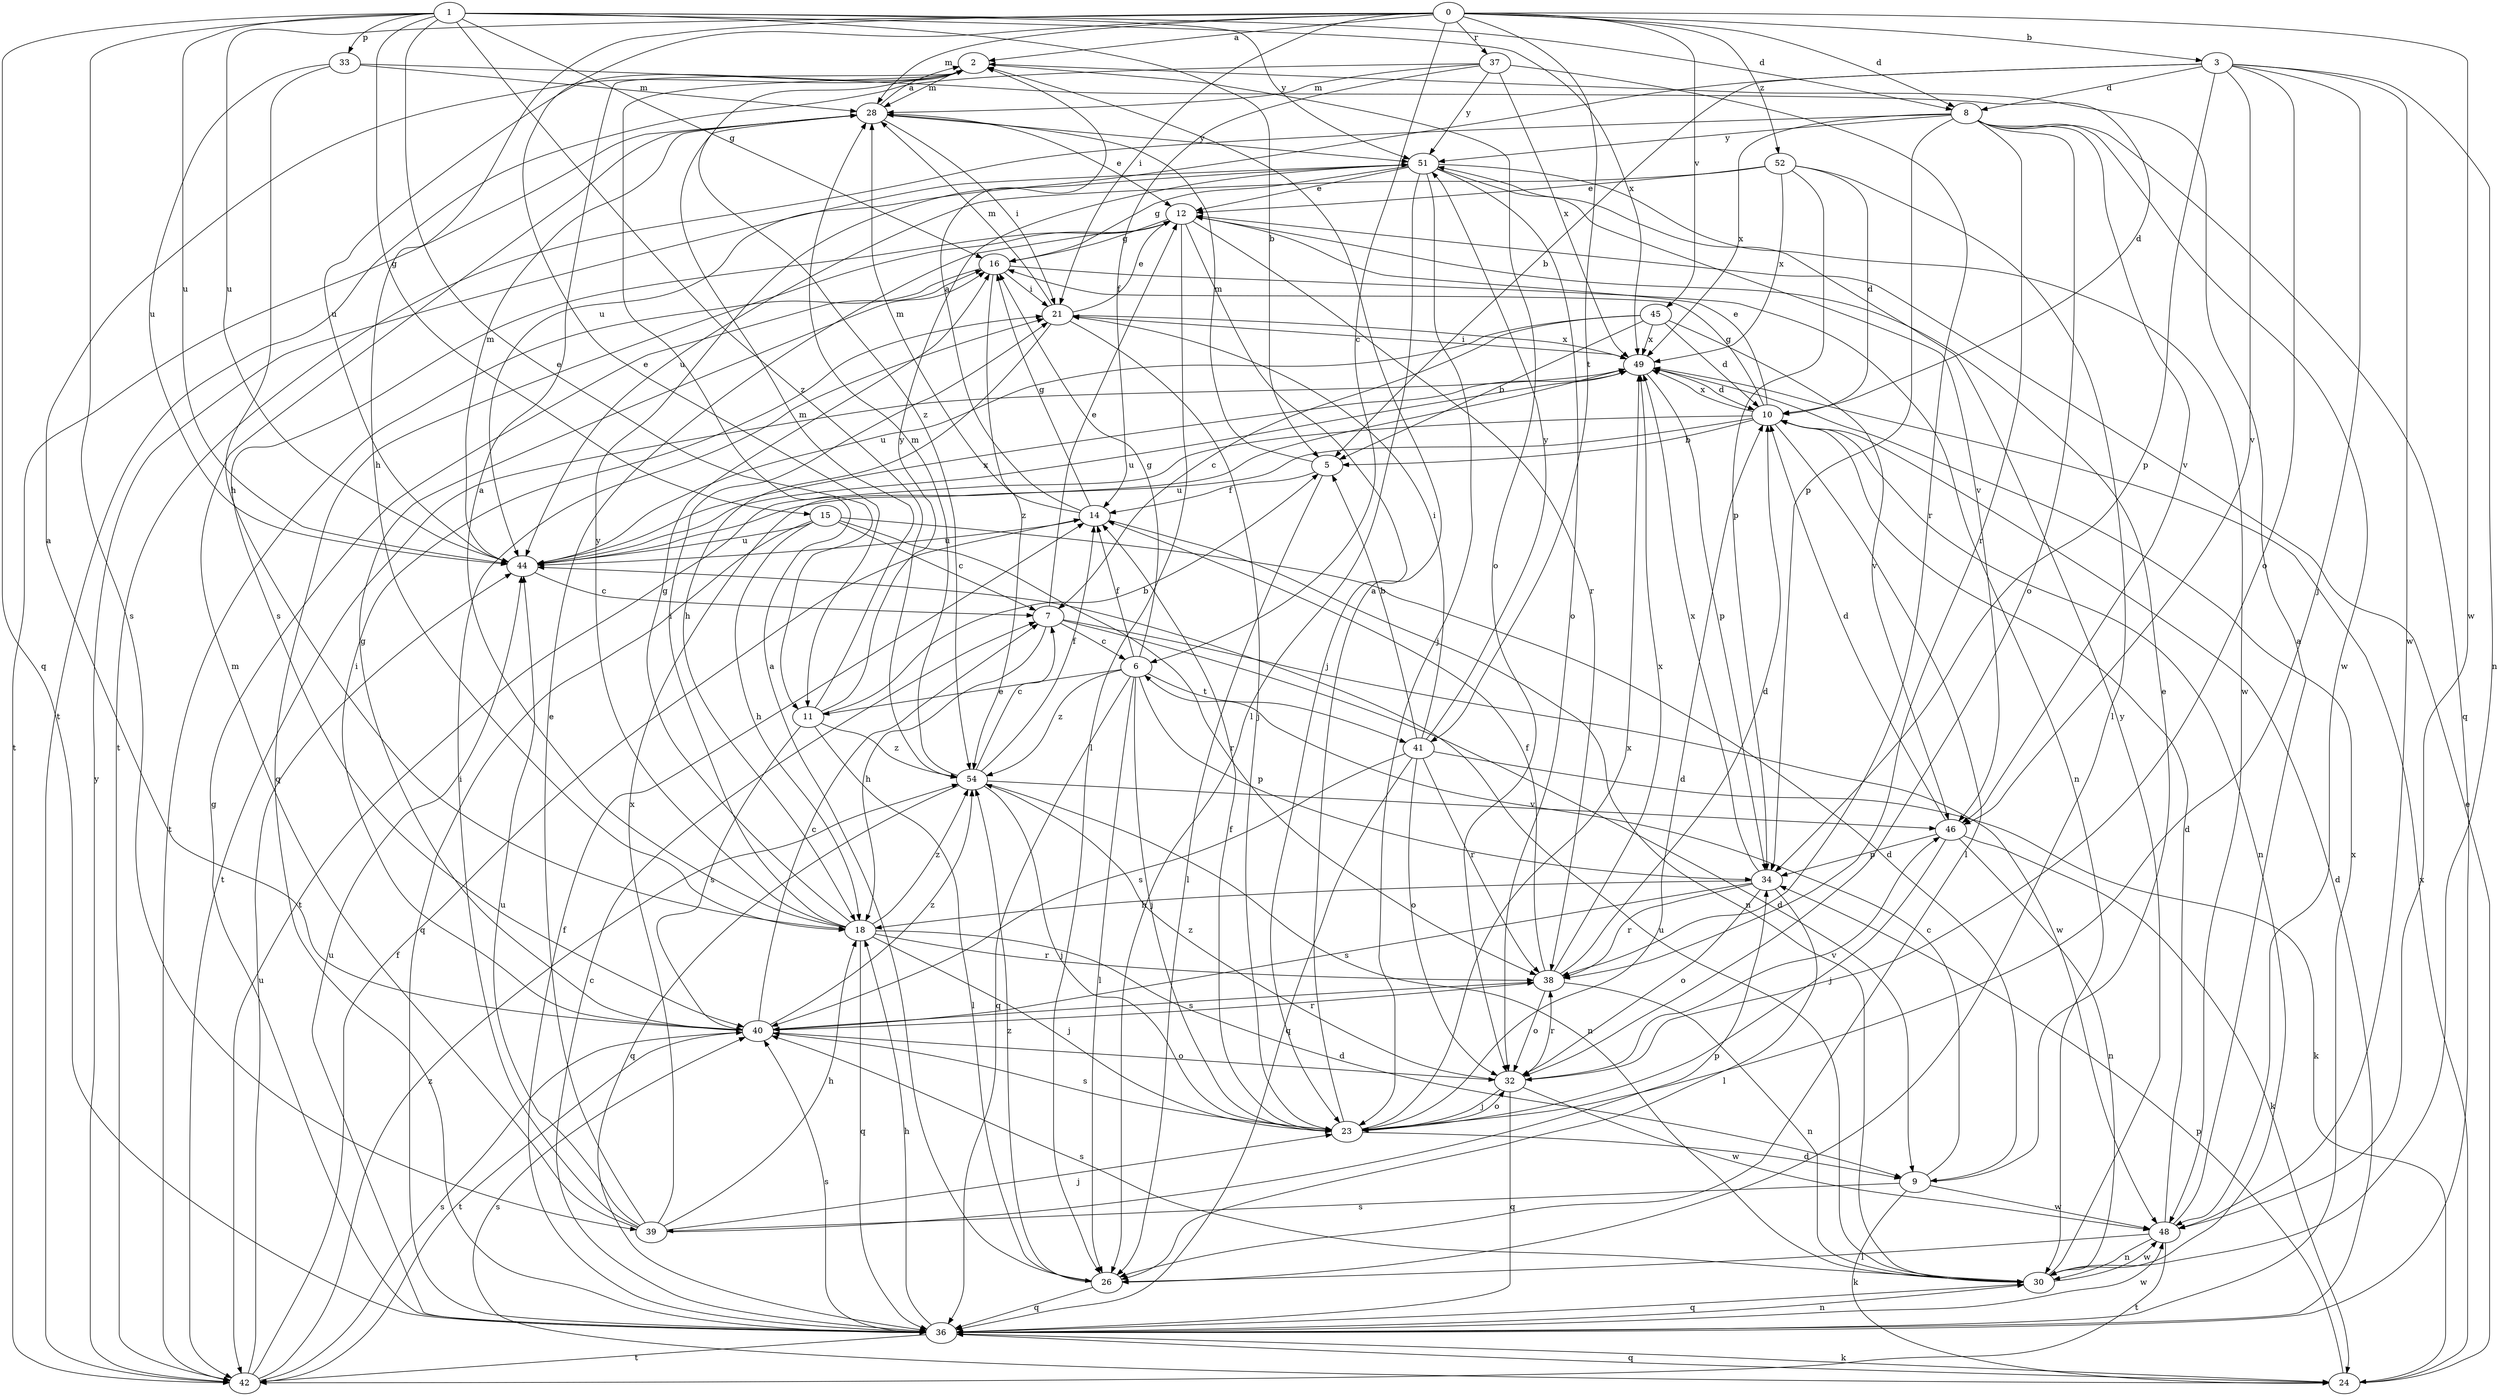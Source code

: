 strict digraph  {
0;
1;
2;
3;
5;
6;
7;
8;
9;
10;
11;
12;
14;
15;
16;
18;
21;
23;
24;
26;
28;
30;
32;
33;
34;
36;
37;
38;
39;
40;
41;
42;
44;
45;
46;
48;
49;
51;
52;
54;
0 -> 2  [label=a];
0 -> 3  [label=b];
0 -> 6  [label=c];
0 -> 8  [label=d];
0 -> 11  [label=e];
0 -> 18  [label=h];
0 -> 21  [label=i];
0 -> 28  [label=m];
0 -> 37  [label=r];
0 -> 41  [label=t];
0 -> 44  [label=u];
0 -> 45  [label=v];
0 -> 48  [label=w];
0 -> 52  [label=z];
1 -> 5  [label=b];
1 -> 8  [label=d];
1 -> 11  [label=e];
1 -> 15  [label=g];
1 -> 16  [label=g];
1 -> 33  [label=p];
1 -> 36  [label=q];
1 -> 39  [label=s];
1 -> 44  [label=u];
1 -> 49  [label=x];
1 -> 51  [label=y];
1 -> 54  [label=z];
2 -> 28  [label=m];
2 -> 32  [label=o];
2 -> 44  [label=u];
2 -> 54  [label=z];
3 -> 5  [label=b];
3 -> 8  [label=d];
3 -> 23  [label=j];
3 -> 30  [label=n];
3 -> 32  [label=o];
3 -> 34  [label=p];
3 -> 44  [label=u];
3 -> 46  [label=v];
3 -> 48  [label=w];
5 -> 14  [label=f];
5 -> 26  [label=l];
5 -> 28  [label=m];
6 -> 11  [label=e];
6 -> 14  [label=f];
6 -> 16  [label=g];
6 -> 23  [label=j];
6 -> 26  [label=l];
6 -> 34  [label=p];
6 -> 36  [label=q];
6 -> 41  [label=t];
6 -> 54  [label=z];
7 -> 6  [label=c];
7 -> 9  [label=d];
7 -> 12  [label=e];
7 -> 18  [label=h];
7 -> 48  [label=w];
8 -> 32  [label=o];
8 -> 34  [label=p];
8 -> 36  [label=q];
8 -> 38  [label=r];
8 -> 42  [label=t];
8 -> 46  [label=v];
8 -> 48  [label=w];
8 -> 49  [label=x];
8 -> 51  [label=y];
9 -> 6  [label=c];
9 -> 12  [label=e];
9 -> 24  [label=k];
9 -> 39  [label=s];
9 -> 48  [label=w];
10 -> 5  [label=b];
10 -> 12  [label=e];
10 -> 16  [label=g];
10 -> 26  [label=l];
10 -> 30  [label=n];
10 -> 42  [label=t];
10 -> 44  [label=u];
10 -> 49  [label=x];
11 -> 5  [label=b];
11 -> 26  [label=l];
11 -> 28  [label=m];
11 -> 40  [label=s];
11 -> 51  [label=y];
11 -> 54  [label=z];
12 -> 16  [label=g];
12 -> 23  [label=j];
12 -> 26  [label=l];
12 -> 36  [label=q];
12 -> 38  [label=r];
12 -> 40  [label=s];
14 -> 2  [label=a];
14 -> 16  [label=g];
14 -> 28  [label=m];
14 -> 30  [label=n];
14 -> 44  [label=u];
15 -> 7  [label=c];
15 -> 9  [label=d];
15 -> 18  [label=h];
15 -> 36  [label=q];
15 -> 38  [label=r];
15 -> 44  [label=u];
16 -> 21  [label=i];
16 -> 30  [label=n];
16 -> 42  [label=t];
16 -> 54  [label=z];
18 -> 2  [label=a];
18 -> 9  [label=d];
18 -> 16  [label=g];
18 -> 21  [label=i];
18 -> 23  [label=j];
18 -> 36  [label=q];
18 -> 38  [label=r];
18 -> 51  [label=y];
18 -> 54  [label=z];
21 -> 12  [label=e];
21 -> 18  [label=h];
21 -> 23  [label=j];
21 -> 28  [label=m];
21 -> 49  [label=x];
23 -> 2  [label=a];
23 -> 9  [label=d];
23 -> 10  [label=d];
23 -> 14  [label=f];
23 -> 32  [label=o];
23 -> 40  [label=s];
23 -> 49  [label=x];
24 -> 12  [label=e];
24 -> 34  [label=p];
24 -> 36  [label=q];
24 -> 40  [label=s];
24 -> 49  [label=x];
26 -> 2  [label=a];
26 -> 36  [label=q];
26 -> 54  [label=z];
28 -> 2  [label=a];
28 -> 12  [label=e];
28 -> 21  [label=i];
28 -> 42  [label=t];
28 -> 51  [label=y];
30 -> 36  [label=q];
30 -> 40  [label=s];
30 -> 44  [label=u];
30 -> 48  [label=w];
30 -> 51  [label=y];
32 -> 23  [label=j];
32 -> 36  [label=q];
32 -> 38  [label=r];
32 -> 46  [label=v];
32 -> 48  [label=w];
32 -> 54  [label=z];
33 -> 10  [label=d];
33 -> 18  [label=h];
33 -> 28  [label=m];
33 -> 44  [label=u];
34 -> 18  [label=h];
34 -> 26  [label=l];
34 -> 32  [label=o];
34 -> 38  [label=r];
34 -> 40  [label=s];
34 -> 49  [label=x];
36 -> 7  [label=c];
36 -> 10  [label=d];
36 -> 14  [label=f];
36 -> 16  [label=g];
36 -> 18  [label=h];
36 -> 24  [label=k];
36 -> 30  [label=n];
36 -> 40  [label=s];
36 -> 42  [label=t];
36 -> 44  [label=u];
36 -> 48  [label=w];
36 -> 49  [label=x];
37 -> 14  [label=f];
37 -> 28  [label=m];
37 -> 38  [label=r];
37 -> 42  [label=t];
37 -> 49  [label=x];
37 -> 51  [label=y];
38 -> 10  [label=d];
38 -> 14  [label=f];
38 -> 30  [label=n];
38 -> 32  [label=o];
38 -> 40  [label=s];
38 -> 49  [label=x];
39 -> 12  [label=e];
39 -> 18  [label=h];
39 -> 21  [label=i];
39 -> 23  [label=j];
39 -> 28  [label=m];
39 -> 34  [label=p];
39 -> 44  [label=u];
39 -> 49  [label=x];
40 -> 2  [label=a];
40 -> 7  [label=c];
40 -> 16  [label=g];
40 -> 21  [label=i];
40 -> 32  [label=o];
40 -> 38  [label=r];
40 -> 42  [label=t];
40 -> 54  [label=z];
41 -> 5  [label=b];
41 -> 21  [label=i];
41 -> 24  [label=k];
41 -> 32  [label=o];
41 -> 36  [label=q];
41 -> 38  [label=r];
41 -> 40  [label=s];
41 -> 51  [label=y];
42 -> 14  [label=f];
42 -> 40  [label=s];
42 -> 44  [label=u];
42 -> 51  [label=y];
42 -> 54  [label=z];
44 -> 7  [label=c];
44 -> 28  [label=m];
44 -> 49  [label=x];
45 -> 5  [label=b];
45 -> 7  [label=c];
45 -> 10  [label=d];
45 -> 44  [label=u];
45 -> 46  [label=v];
45 -> 49  [label=x];
46 -> 10  [label=d];
46 -> 23  [label=j];
46 -> 24  [label=k];
46 -> 30  [label=n];
46 -> 34  [label=p];
48 -> 2  [label=a];
48 -> 10  [label=d];
48 -> 26  [label=l];
48 -> 30  [label=n];
48 -> 42  [label=t];
49 -> 10  [label=d];
49 -> 21  [label=i];
49 -> 34  [label=p];
49 -> 42  [label=t];
49 -> 44  [label=u];
51 -> 12  [label=e];
51 -> 16  [label=g];
51 -> 23  [label=j];
51 -> 26  [label=l];
51 -> 32  [label=o];
51 -> 46  [label=v];
51 -> 48  [label=w];
52 -> 10  [label=d];
52 -> 12  [label=e];
52 -> 26  [label=l];
52 -> 34  [label=p];
52 -> 44  [label=u];
52 -> 49  [label=x];
54 -> 7  [label=c];
54 -> 14  [label=f];
54 -> 23  [label=j];
54 -> 28  [label=m];
54 -> 30  [label=n];
54 -> 36  [label=q];
54 -> 46  [label=v];
}
